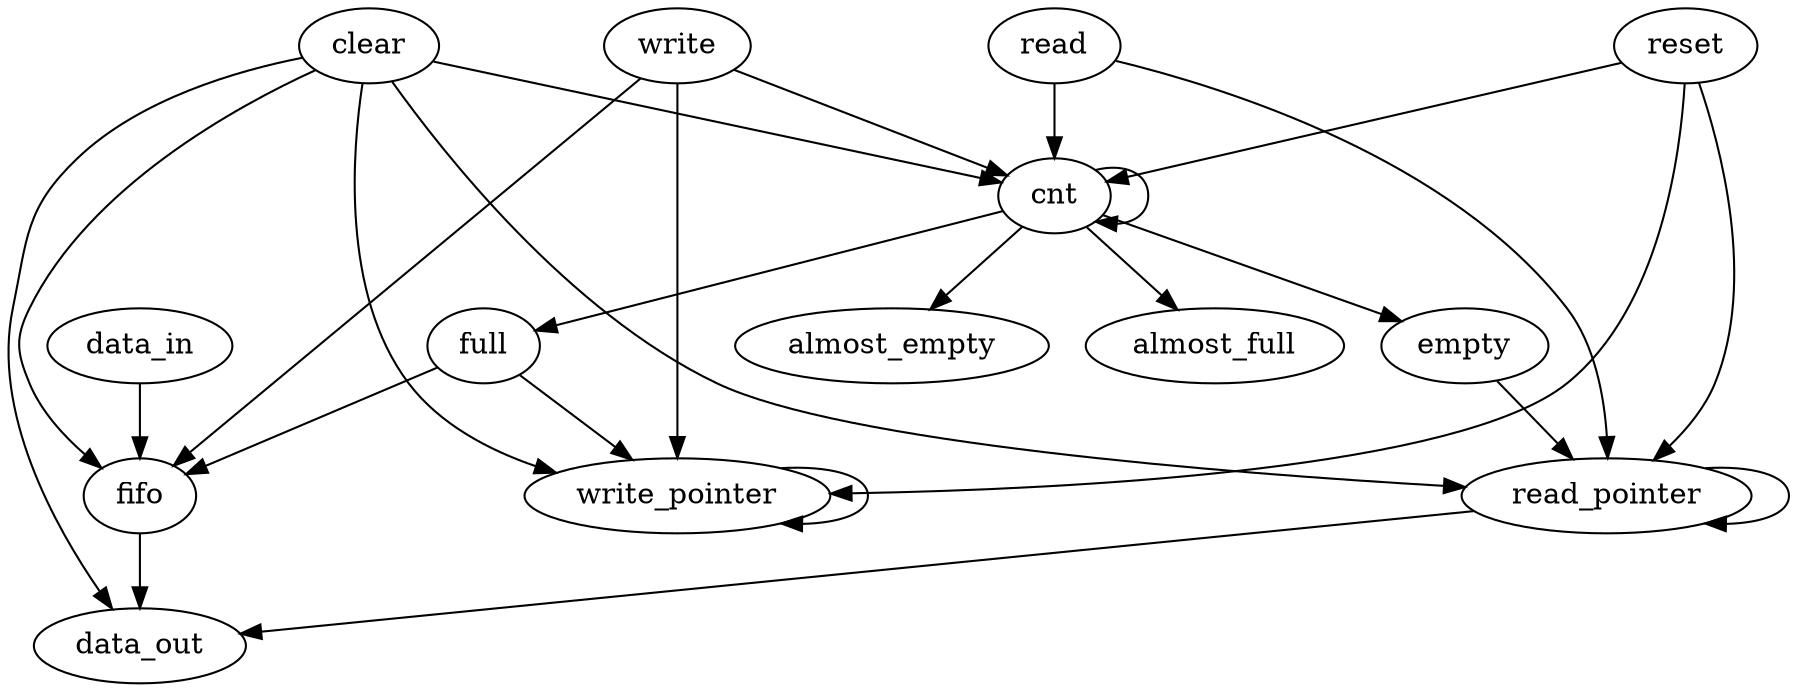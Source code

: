 digraph "" {
	reset -> cnt	 [weight=4.0];
	reset -> read_pointer	 [weight=3.0];
	reset -> write_pointer	 [weight=3.0];
	cnt -> cnt	 [weight=2.0];
	cnt -> full	 [weight=1.0];
	cnt -> almost_full	 [weight=1.0];
	cnt -> almost_empty	 [weight=1.0];
	cnt -> empty	 [weight=1.0];
	full -> fifo	 [weight=1.0];
	full -> write_pointer	 [weight=1.0];
	read_pointer -> read_pointer	 [weight=1.0];
	read_pointer -> data_out	 [weight=1.0];
	clear -> cnt	 [weight=3.0];
	clear -> read_pointer	 [weight=2.0];
	clear -> fifo	 [weight=2.0];
	clear -> write_pointer	 [weight=2.0];
	clear -> data_out	 [weight=2.0];
	data_in -> fifo	 [weight=2.0];
	fifo -> data_out	 [weight=2.0];
	write -> cnt	 [weight=3.0];
	write -> fifo	 [weight=3.0];
	write -> write_pointer	 [weight=2.0];
	read -> cnt	 [weight=5.0];
	read -> read_pointer	 [weight=2.0];
	write_pointer -> write_pointer	 [weight=1.0];
	empty -> read_pointer	 [weight=1.0];
}

